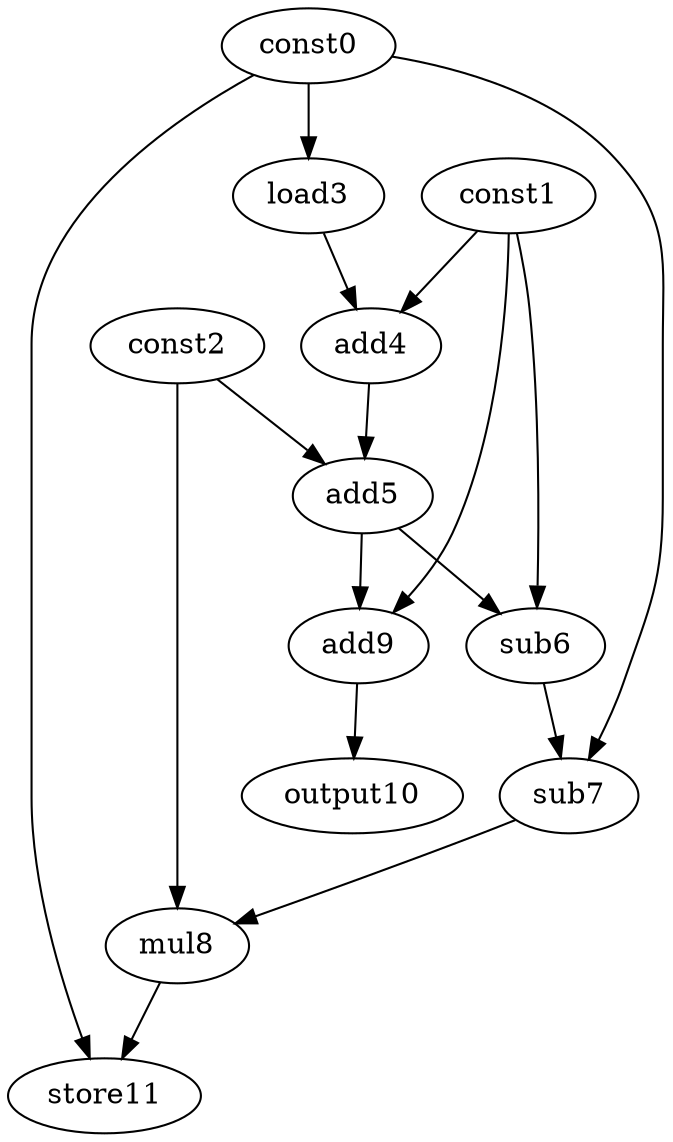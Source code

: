 digraph G { 
const0[opcode=const]; 
const1[opcode=const]; 
const2[opcode=const]; 
load3[opcode=load]; 
add4[opcode=add]; 
add5[opcode=add]; 
sub6[opcode=sub]; 
sub7[opcode=sub]; 
mul8[opcode=mul]; 
add9[opcode=add]; 
output10[opcode=output]; 
store11[opcode=store]; 
const0->load3[operand=0];
const1->add4[operand=0];
load3->add4[operand=1];
const2->add5[operand=0];
add4->add5[operand=1];
const1->sub6[operand=0];
add5->sub6[operand=1];
const1->add9[operand=0];
add5->add9[operand=1];
const0->sub7[operand=0];
sub6->sub7[operand=1];
add9->output10[operand=0];
const2->mul8[operand=0];
sub7->mul8[operand=1];
const0->store11[operand=0];
mul8->store11[operand=1];
}
